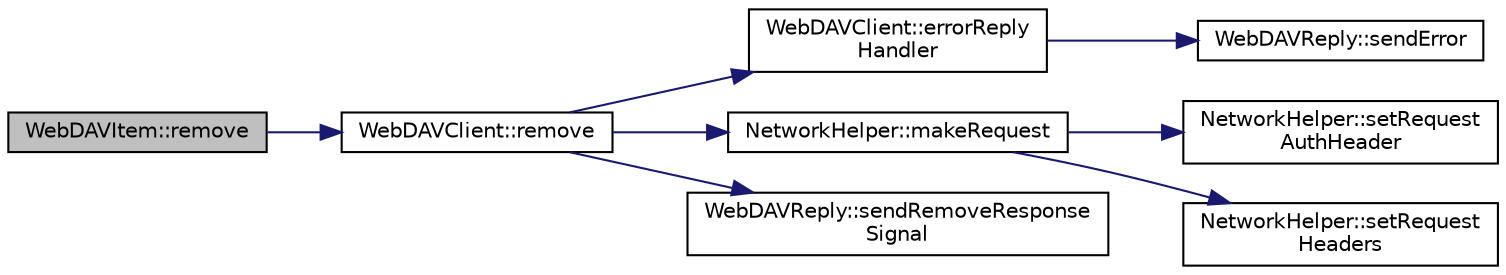 digraph "WebDAVItem::remove"
{
 // INTERACTIVE_SVG=YES
 // LATEX_PDF_SIZE
  edge [fontname="Helvetica",fontsize="10",labelfontname="Helvetica",labelfontsize="10"];
  node [fontname="Helvetica",fontsize="10",shape=record];
  rankdir="LR";
  Node53 [label="WebDAVItem::remove",height=0.2,width=0.4,color="black", fillcolor="grey75", style="filled", fontcolor="black",tooltip=" "];
  Node53 -> Node54 [color="midnightblue",fontsize="10",style="solid",fontname="Helvetica"];
  Node54 [label="WebDAVClient::remove",height=0.2,width=0.4,color="black", fillcolor="white", style="filled",URL="$class_web_d_a_v_client.html#a4618e31d763ce09662253d6d8fb6e6d9",tooltip=" "];
  Node54 -> Node55 [color="midnightblue",fontsize="10",style="solid",fontname="Helvetica"];
  Node55 [label="WebDAVClient::errorReply\lHandler",height=0.2,width=0.4,color="black", fillcolor="white", style="filled",URL="$class_web_d_a_v_client.html#a7c55b87f2da54a454ccd736033586ae4",tooltip=" "];
  Node55 -> Node56 [color="midnightblue",fontsize="10",style="solid",fontname="Helvetica"];
  Node56 [label="WebDAVReply::sendError",height=0.2,width=0.4,color="black", fillcolor="white", style="filled",URL="$class_web_d_a_v_reply.html#af2e9887105f9555aeb6d74ca45995d7a",tooltip=" "];
  Node54 -> Node57 [color="midnightblue",fontsize="10",style="solid",fontname="Helvetica"];
  Node57 [label="NetworkHelper::makeRequest",height=0.2,width=0.4,color="black", fillcolor="white", style="filled",URL="$class_network_helper.html#ae02921e158bb6478658d3326dd73ad0a",tooltip=" "];
  Node57 -> Node58 [color="midnightblue",fontsize="10",style="solid",fontname="Helvetica"];
  Node58 [label="NetworkHelper::setRequest\lAuthHeader",height=0.2,width=0.4,color="black", fillcolor="white", style="filled",URL="$class_network_helper.html#a399431d07f53fe9d51de9cc8feb82870",tooltip=" "];
  Node57 -> Node59 [color="midnightblue",fontsize="10",style="solid",fontname="Helvetica"];
  Node59 [label="NetworkHelper::setRequest\lHeaders",height=0.2,width=0.4,color="black", fillcolor="white", style="filled",URL="$class_network_helper.html#acd2024e4fdc4c63c6b3d159f834a5b7d",tooltip=" "];
  Node54 -> Node60 [color="midnightblue",fontsize="10",style="solid",fontname="Helvetica"];
  Node60 [label="WebDAVReply::sendRemoveResponse\lSignal",height=0.2,width=0.4,color="black", fillcolor="white", style="filled",URL="$class_web_d_a_v_reply.html#a1cd306f670e88263c770636810060020",tooltip=" "];
}
